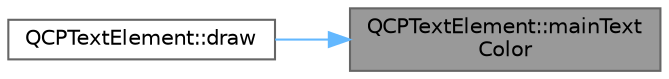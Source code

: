 digraph "QCPTextElement::mainTextColor"
{
 // LATEX_PDF_SIZE
  bgcolor="transparent";
  edge [fontname=Helvetica,fontsize=10,labelfontname=Helvetica,labelfontsize=10];
  node [fontname=Helvetica,fontsize=10,shape=box,height=0.2,width=0.4];
  rankdir="RL";
  Node1 [label="QCPTextElement::mainText\lColor",height=0.2,width=0.4,color="gray40", fillcolor="grey60", style="filled", fontcolor="black",tooltip=" "];
  Node1 -> Node2 [dir="back",color="steelblue1",style="solid"];
  Node2 [label="QCPTextElement::draw",height=0.2,width=0.4,color="grey40", fillcolor="white", style="filled",URL="$class_q_c_p_text_element.html#ad1dae61ea77ae74841f3c2fb765fc88e",tooltip=" "];
}

